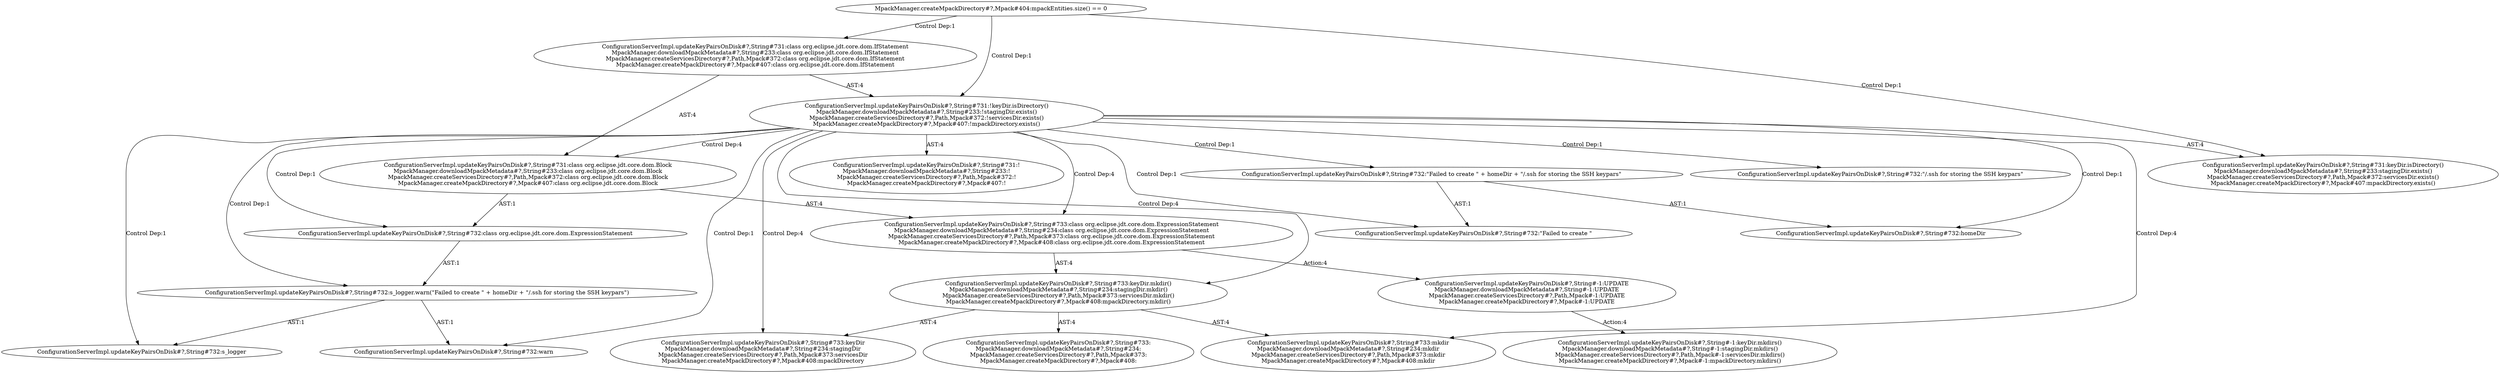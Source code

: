 digraph "Pattern" {
0 [label="ConfigurationServerImpl.updateKeyPairsOnDisk#?,String#733:class org.eclipse.jdt.core.dom.ExpressionStatement\nMpackManager.downloadMpackMetadata#?,String#234:class org.eclipse.jdt.core.dom.ExpressionStatement\nMpackManager.createServicesDirectory#?,Path,Mpack#373:class org.eclipse.jdt.core.dom.ExpressionStatement\nMpackManager.createMpackDirectory#?,Mpack#408:class org.eclipse.jdt.core.dom.ExpressionStatement" shape=ellipse]
1 [label="ConfigurationServerImpl.updateKeyPairsOnDisk#?,String#731:!keyDir.isDirectory()\nMpackManager.downloadMpackMetadata#?,String#233:!stagingDir.exists()\nMpackManager.createServicesDirectory#?,Path,Mpack#372:!servicesDir.exists()\nMpackManager.createMpackDirectory#?,Mpack#407:!mpackDirectory.exists()" shape=ellipse]
2 [label="ConfigurationServerImpl.updateKeyPairsOnDisk#?,String#731:class org.eclipse.jdt.core.dom.IfStatement\nMpackManager.downloadMpackMetadata#?,String#233:class org.eclipse.jdt.core.dom.IfStatement\nMpackManager.createServicesDirectory#?,Path,Mpack#372:class org.eclipse.jdt.core.dom.IfStatement\nMpackManager.createMpackDirectory#?,Mpack#407:class org.eclipse.jdt.core.dom.IfStatement" shape=ellipse]
3 [label="ConfigurationServerImpl.updateKeyPairsOnDisk#?,String#731:keyDir.isDirectory()\nMpackManager.downloadMpackMetadata#?,String#233:stagingDir.exists()\nMpackManager.createServicesDirectory#?,Path,Mpack#372:servicesDir.exists()\nMpackManager.createMpackDirectory#?,Mpack#407:mpackDirectory.exists()" shape=ellipse]
4 [label="ConfigurationServerImpl.updateKeyPairsOnDisk#?,String#731:!\nMpackManager.downloadMpackMetadata#?,String#233:!\nMpackManager.createServicesDirectory#?,Path,Mpack#372:!\nMpackManager.createMpackDirectory#?,Mpack#407:!" shape=ellipse]
5 [label="ConfigurationServerImpl.updateKeyPairsOnDisk#?,String#731:class org.eclipse.jdt.core.dom.Block\nMpackManager.downloadMpackMetadata#?,String#233:class org.eclipse.jdt.core.dom.Block\nMpackManager.createServicesDirectory#?,Path,Mpack#372:class org.eclipse.jdt.core.dom.Block\nMpackManager.createMpackDirectory#?,Mpack#407:class org.eclipse.jdt.core.dom.Block" shape=ellipse]
6 [label="ConfigurationServerImpl.updateKeyPairsOnDisk#?,String#732:class org.eclipse.jdt.core.dom.ExpressionStatement" shape=ellipse]
7 [label="ConfigurationServerImpl.updateKeyPairsOnDisk#?,String#732:s_logger.warn(\"Failed to create \" + homeDir + \"/.ssh for storing the SSH keypars\")" shape=ellipse]
8 [label="ConfigurationServerImpl.updateKeyPairsOnDisk#?,String#732:s_logger" shape=ellipse]
9 [label="ConfigurationServerImpl.updateKeyPairsOnDisk#?,String#732:warn" shape=ellipse]
10 [label="ConfigurationServerImpl.updateKeyPairsOnDisk#?,String#732:\"Failed to create \" + homeDir + \"/.ssh for storing the SSH keypars\"" shape=ellipse]
11 [label="ConfigurationServerImpl.updateKeyPairsOnDisk#?,String#732:\"Failed to create \"" shape=ellipse]
12 [label="ConfigurationServerImpl.updateKeyPairsOnDisk#?,String#732:homeDir" shape=ellipse]
13 [label="ConfigurationServerImpl.updateKeyPairsOnDisk#?,String#732:\"/.ssh for storing the SSH keypars\"" shape=ellipse]
14 [label="ConfigurationServerImpl.updateKeyPairsOnDisk#?,String#733:keyDir.mkdir()\nMpackManager.downloadMpackMetadata#?,String#234:stagingDir.mkdir()\nMpackManager.createServicesDirectory#?,Path,Mpack#373:servicesDir.mkdir()\nMpackManager.createMpackDirectory#?,Mpack#408:mpackDirectory.mkdir()" shape=ellipse]
15 [label="ConfigurationServerImpl.updateKeyPairsOnDisk#?,String#733:keyDir\nMpackManager.downloadMpackMetadata#?,String#234:stagingDir\nMpackManager.createServicesDirectory#?,Path,Mpack#373:servicesDir\nMpackManager.createMpackDirectory#?,Mpack#408:mpackDirectory" shape=ellipse]
16 [label="ConfigurationServerImpl.updateKeyPairsOnDisk#?,String#733:mkdir\nMpackManager.downloadMpackMetadata#?,String#234:mkdir\nMpackManager.createServicesDirectory#?,Path,Mpack#373:mkdir\nMpackManager.createMpackDirectory#?,Mpack#408:mkdir" shape=ellipse]
17 [label="ConfigurationServerImpl.updateKeyPairsOnDisk#?,String#733:\nMpackManager.downloadMpackMetadata#?,String#234:\nMpackManager.createServicesDirectory#?,Path,Mpack#373:\nMpackManager.createMpackDirectory#?,Mpack#408:" shape=ellipse]
18 [label="ConfigurationServerImpl.updateKeyPairsOnDisk#?,String#-1:UPDATE\nMpackManager.downloadMpackMetadata#?,String#-1:UPDATE\nMpackManager.createServicesDirectory#?,Path,Mpack#-1:UPDATE\nMpackManager.createMpackDirectory#?,Mpack#-1:UPDATE" shape=ellipse]
19 [label="ConfigurationServerImpl.updateKeyPairsOnDisk#?,String#-1:keyDir.mkdirs()\nMpackManager.downloadMpackMetadata#?,String#-1:stagingDir.mkdirs()\nMpackManager.createServicesDirectory#?,Path,Mpack#-1:servicesDir.mkdirs()\nMpackManager.createMpackDirectory#?,Mpack#-1:mpackDirectory.mkdirs()" shape=ellipse]
20 [label="MpackManager.createMpackDirectory#?,Mpack#404:mpackEntities.size() == 0" shape=ellipse]
0 -> 14 [label="AST:4"];
0 -> 18 [label="Action:4"];
1 -> 0 [label="Control Dep:4"];
1 -> 3 [label="AST:4"];
1 -> 4 [label="AST:4"];
1 -> 5 [label="Control Dep:4"];
1 -> 6 [label="Control Dep:1"];
1 -> 7 [label="Control Dep:1"];
1 -> 8 [label="Control Dep:1"];
1 -> 9 [label="Control Dep:1"];
1 -> 10 [label="Control Dep:1"];
1 -> 11 [label="Control Dep:1"];
1 -> 12 [label="Control Dep:1"];
1 -> 13 [label="Control Dep:1"];
1 -> 14 [label="Control Dep:4"];
1 -> 15 [label="Control Dep:4"];
1 -> 16 [label="Control Dep:4"];
2 -> 1 [label="AST:4"];
2 -> 5 [label="AST:4"];
5 -> 0 [label="AST:4"];
5 -> 6 [label="AST:1"];
6 -> 7 [label="AST:1"];
7 -> 8 [label="AST:1"];
7 -> 9 [label="AST:1"];
10 -> 11 [label="AST:1"];
10 -> 12 [label="AST:1"];
14 -> 15 [label="AST:4"];
14 -> 16 [label="AST:4"];
14 -> 17 [label="AST:4"];
18 -> 19 [label="Action:4"];
20 -> 2 [label="Control Dep:1"];
20 -> 1 [label="Control Dep:1"];
20 -> 3 [label="Control Dep:1"];
}